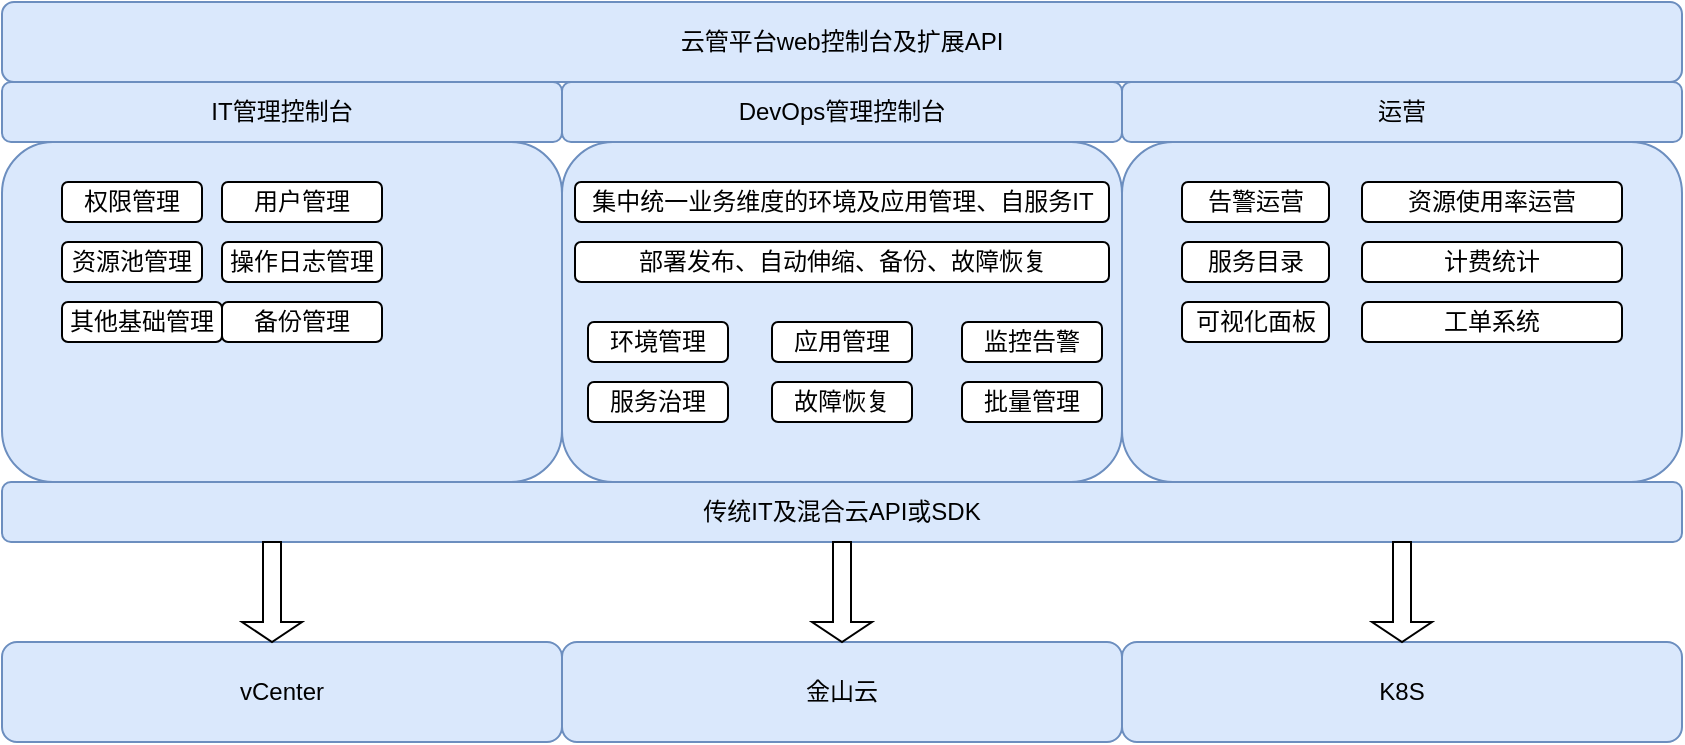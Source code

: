 <mxfile version="12.4.9" type="github"><diagram id="z_WIdo3tnCG0cVEIfe1Z" name="第 1 页"><mxGraphModel dx="866" dy="490" grid="1" gridSize="10" guides="1" tooltips="1" connect="1" arrows="1" fold="1" page="1" pageScale="1" pageWidth="827" pageHeight="1169" math="0" shadow="0"><root><mxCell id="0"/><mxCell id="1" parent="0"/><mxCell id="hVU4bHTvf6DaT3m45exz-1" value="云管平台web控制台及扩展API" style="rounded=1;whiteSpace=wrap;html=1;fillColor=#dae8fc;strokeColor=#6c8ebf;" vertex="1" parent="1"><mxGeometry x="40" y="40" width="840" height="40" as="geometry"/></mxCell><mxCell id="hVU4bHTvf6DaT3m45exz-2" value="IT管理控制台" style="rounded=1;whiteSpace=wrap;html=1;fillColor=#dae8fc;strokeColor=#6c8ebf;" vertex="1" parent="1"><mxGeometry x="40" y="80" width="280" height="30" as="geometry"/></mxCell><mxCell id="hVU4bHTvf6DaT3m45exz-4" value="DevOps管理控制台" style="rounded=1;whiteSpace=wrap;html=1;fillColor=#dae8fc;strokeColor=#6c8ebf;" vertex="1" parent="1"><mxGeometry x="320" y="80" width="280" height="30" as="geometry"/></mxCell><mxCell id="hVU4bHTvf6DaT3m45exz-5" value="" style="rounded=1;whiteSpace=wrap;html=1;fillColor=#dae8fc;strokeColor=#6c8ebf;" vertex="1" parent="1"><mxGeometry x="40" y="110" width="280" height="170" as="geometry"/></mxCell><mxCell id="hVU4bHTvf6DaT3m45exz-6" value="权限管理" style="rounded=1;whiteSpace=wrap;html=1;" vertex="1" parent="1"><mxGeometry x="70" y="130" width="70" height="20" as="geometry"/></mxCell><mxCell id="hVU4bHTvf6DaT3m45exz-7" value="用户管理" style="rounded=1;whiteSpace=wrap;html=1;" vertex="1" parent="1"><mxGeometry x="150" y="130" width="80" height="20" as="geometry"/></mxCell><mxCell id="hVU4bHTvf6DaT3m45exz-8" value="资源池管理" style="rounded=1;whiteSpace=wrap;html=1;" vertex="1" parent="1"><mxGeometry x="70" y="160" width="70" height="20" as="geometry"/></mxCell><mxCell id="hVU4bHTvf6DaT3m45exz-12" value="" style="rounded=1;whiteSpace=wrap;html=1;fillColor=#dae8fc;strokeColor=#6c8ebf;" vertex="1" parent="1"><mxGeometry x="320" y="110" width="280" height="170" as="geometry"/></mxCell><mxCell id="hVU4bHTvf6DaT3m45exz-13" value="运营" style="rounded=1;whiteSpace=wrap;html=1;fillColor=#dae8fc;strokeColor=#6c8ebf;" vertex="1" parent="1"><mxGeometry x="600" y="80" width="280" height="30" as="geometry"/></mxCell><mxCell id="hVU4bHTvf6DaT3m45exz-14" value="集中统一业务维度的环境及应用管理、自服务IT" style="rounded=1;whiteSpace=wrap;html=1;" vertex="1" parent="1"><mxGeometry x="326.5" y="130" width="267" height="20" as="geometry"/></mxCell><mxCell id="hVU4bHTvf6DaT3m45exz-15" value="部署发布、自动伸缩、备份、故障恢复" style="rounded=1;whiteSpace=wrap;html=1;" vertex="1" parent="1"><mxGeometry x="326.5" y="160" width="267" height="20" as="geometry"/></mxCell><mxCell id="hVU4bHTvf6DaT3m45exz-16" value="环境管理" style="rounded=1;whiteSpace=wrap;html=1;" vertex="1" parent="1"><mxGeometry x="333" y="200" width="70" height="20" as="geometry"/></mxCell><mxCell id="hVU4bHTvf6DaT3m45exz-17" value="应用管理" style="rounded=1;whiteSpace=wrap;html=1;" vertex="1" parent="1"><mxGeometry x="425" y="200" width="70" height="20" as="geometry"/></mxCell><mxCell id="hVU4bHTvf6DaT3m45exz-18" value="监控告警" style="rounded=1;whiteSpace=wrap;html=1;" vertex="1" parent="1"><mxGeometry x="520" y="200" width="70" height="20" as="geometry"/></mxCell><mxCell id="hVU4bHTvf6DaT3m45exz-20" value="服务治理" style="rounded=1;whiteSpace=wrap;html=1;" vertex="1" parent="1"><mxGeometry x="333" y="230" width="70" height="20" as="geometry"/></mxCell><mxCell id="hVU4bHTvf6DaT3m45exz-21" value="故障恢复" style="rounded=1;whiteSpace=wrap;html=1;" vertex="1" parent="1"><mxGeometry x="425" y="230" width="70" height="20" as="geometry"/></mxCell><mxCell id="hVU4bHTvf6DaT3m45exz-22" value="批量管理" style="rounded=1;whiteSpace=wrap;html=1;" vertex="1" parent="1"><mxGeometry x="520" y="230" width="70" height="20" as="geometry"/></mxCell><mxCell id="hVU4bHTvf6DaT3m45exz-23" value="" style="rounded=1;whiteSpace=wrap;html=1;fillColor=#dae8fc;strokeColor=#6c8ebf;" vertex="1" parent="1"><mxGeometry x="600" y="110" width="280" height="170" as="geometry"/></mxCell><mxCell id="hVU4bHTvf6DaT3m45exz-26" value="告警运营" style="rounded=1;whiteSpace=wrap;html=1;" vertex="1" parent="1"><mxGeometry x="630" y="130" width="73.5" height="20" as="geometry"/></mxCell><mxCell id="hVU4bHTvf6DaT3m45exz-27" value="资源使用率运营" style="rounded=1;whiteSpace=wrap;html=1;" vertex="1" parent="1"><mxGeometry x="720" y="130" width="130" height="20" as="geometry"/></mxCell><mxCell id="hVU4bHTvf6DaT3m45exz-28" value="服务目录" style="rounded=1;whiteSpace=wrap;html=1;" vertex="1" parent="1"><mxGeometry x="630" y="160" width="73.5" height="20" as="geometry"/></mxCell><mxCell id="hVU4bHTvf6DaT3m45exz-29" value="计费统计" style="rounded=1;whiteSpace=wrap;html=1;" vertex="1" parent="1"><mxGeometry x="720" y="160" width="130" height="20" as="geometry"/></mxCell><mxCell id="hVU4bHTvf6DaT3m45exz-30" value="可视化面板" style="rounded=1;whiteSpace=wrap;html=1;" vertex="1" parent="1"><mxGeometry x="630" y="190" width="73.5" height="20" as="geometry"/></mxCell><mxCell id="hVU4bHTvf6DaT3m45exz-31" value="工单系统" style="rounded=1;whiteSpace=wrap;html=1;" vertex="1" parent="1"><mxGeometry x="720" y="190" width="130" height="20" as="geometry"/></mxCell><mxCell id="hVU4bHTvf6DaT3m45exz-32" value="操作日志管理" style="rounded=1;whiteSpace=wrap;html=1;" vertex="1" parent="1"><mxGeometry x="150" y="160" width="80" height="20" as="geometry"/></mxCell><mxCell id="hVU4bHTvf6DaT3m45exz-33" value="其他基础管理" style="rounded=1;whiteSpace=wrap;html=1;" vertex="1" parent="1"><mxGeometry x="70" y="190" width="80" height="20" as="geometry"/></mxCell><mxCell id="hVU4bHTvf6DaT3m45exz-34" value="传统IT及混合云API或SDK" style="rounded=1;whiteSpace=wrap;html=1;fillColor=#dae8fc;strokeColor=#6c8ebf;" vertex="1" parent="1"><mxGeometry x="40" y="280" width="840" height="30" as="geometry"/></mxCell><mxCell id="hVU4bHTvf6DaT3m45exz-35" value="vCenter" style="rounded=1;whiteSpace=wrap;html=1;fillColor=#dae8fc;strokeColor=#6c8ebf;" vertex="1" parent="1"><mxGeometry x="40" y="360" width="280" height="50" as="geometry"/></mxCell><mxCell id="hVU4bHTvf6DaT3m45exz-36" value="金山云" style="rounded=1;whiteSpace=wrap;html=1;fillColor=#dae8fc;strokeColor=#6c8ebf;" vertex="1" parent="1"><mxGeometry x="320" y="360" width="280" height="50" as="geometry"/></mxCell><mxCell id="hVU4bHTvf6DaT3m45exz-37" value="K8S" style="rounded=1;whiteSpace=wrap;html=1;fillColor=#dae8fc;strokeColor=#6c8ebf;" vertex="1" parent="1"><mxGeometry x="600" y="360" width="280" height="50" as="geometry"/></mxCell><mxCell id="hVU4bHTvf6DaT3m45exz-38" value="" style="shape=singleArrow;direction=south;whiteSpace=wrap;html=1;" vertex="1" parent="1"><mxGeometry x="160" y="310" width="30" height="50" as="geometry"/></mxCell><mxCell id="hVU4bHTvf6DaT3m45exz-39" value="" style="shape=singleArrow;direction=south;whiteSpace=wrap;html=1;" vertex="1" parent="1"><mxGeometry x="445" y="310" width="30" height="50" as="geometry"/></mxCell><mxCell id="hVU4bHTvf6DaT3m45exz-40" value="" style="shape=singleArrow;direction=south;whiteSpace=wrap;html=1;" vertex="1" parent="1"><mxGeometry x="725" y="310" width="30" height="50" as="geometry"/></mxCell><mxCell id="hVU4bHTvf6DaT3m45exz-41" value="备份管理" style="rounded=1;whiteSpace=wrap;html=1;" vertex="1" parent="1"><mxGeometry x="150" y="190" width="80" height="20" as="geometry"/></mxCell></root></mxGraphModel></diagram></mxfile>